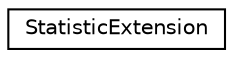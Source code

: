digraph "Jerarquia Gràfica de la Classe"
{
 // INTERACTIVE_SVG=YES
 // LATEX_PDF_SIZE
  edge [fontname="Helvetica",fontsize="10",labelfontname="Helvetica",labelfontsize="10"];
  node [fontname="Helvetica",fontsize="10",shape=record];
  rankdir="LR";
  Node0 [label="StatisticExtension",height=0.2,width=0.4,color="black", fillcolor="white", style="filled",URL="$class_statistic_extension.html",tooltip="Extension method for the enums Statistic."];
}
